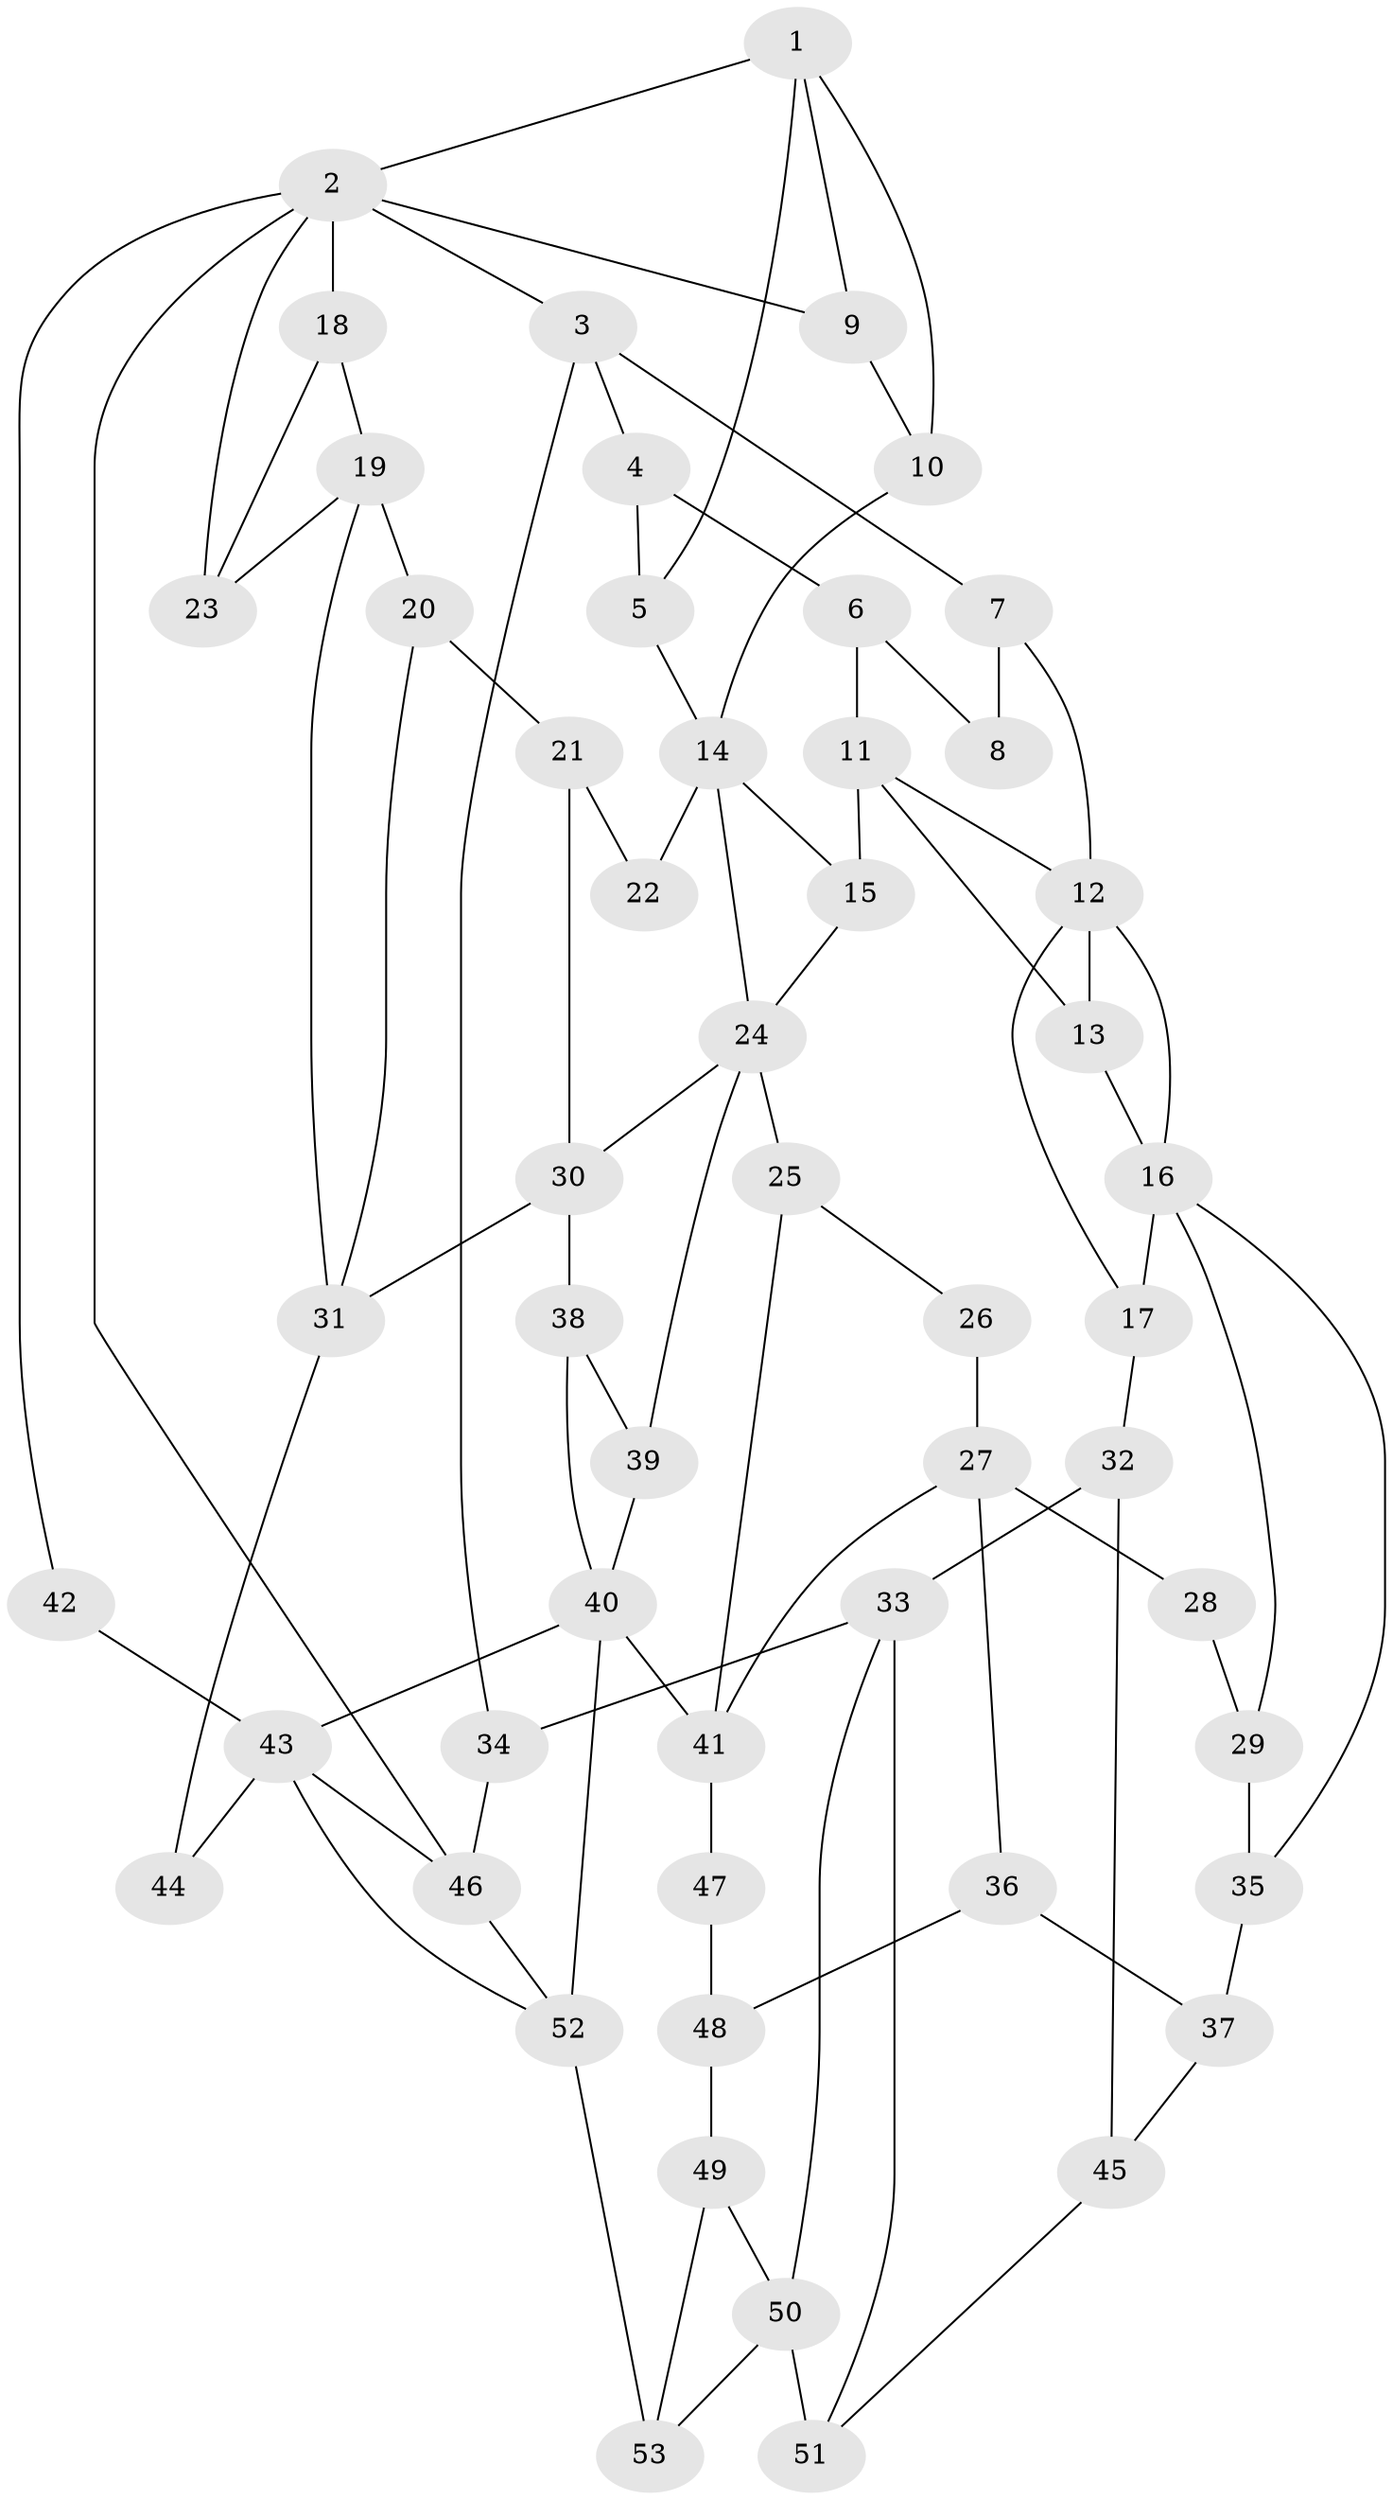 // original degree distribution, {3: 0.018867924528301886, 5: 0.5094339622641509, 6: 0.22641509433962265, 4: 0.24528301886792453}
// Generated by graph-tools (version 1.1) at 2025/38/03/09/25 02:38:32]
// undirected, 53 vertices, 90 edges
graph export_dot {
graph [start="1"]
  node [color=gray90,style=filled];
  1;
  2;
  3;
  4;
  5;
  6;
  7;
  8;
  9;
  10;
  11;
  12;
  13;
  14;
  15;
  16;
  17;
  18;
  19;
  20;
  21;
  22;
  23;
  24;
  25;
  26;
  27;
  28;
  29;
  30;
  31;
  32;
  33;
  34;
  35;
  36;
  37;
  38;
  39;
  40;
  41;
  42;
  43;
  44;
  45;
  46;
  47;
  48;
  49;
  50;
  51;
  52;
  53;
  1 -- 2 [weight=1.0];
  1 -- 5 [weight=1.0];
  1 -- 9 [weight=1.0];
  1 -- 10 [weight=1.0];
  2 -- 3 [weight=1.0];
  2 -- 9 [weight=1.0];
  2 -- 18 [weight=1.0];
  2 -- 23 [weight=1.0];
  2 -- 42 [weight=1.0];
  2 -- 46 [weight=1.0];
  3 -- 4 [weight=1.0];
  3 -- 7 [weight=1.0];
  3 -- 34 [weight=1.0];
  4 -- 5 [weight=1.0];
  4 -- 6 [weight=2.0];
  5 -- 14 [weight=1.0];
  6 -- 8 [weight=2.0];
  6 -- 11 [weight=2.0];
  7 -- 8 [weight=1.0];
  7 -- 12 [weight=1.0];
  9 -- 10 [weight=1.0];
  10 -- 14 [weight=1.0];
  11 -- 12 [weight=1.0];
  11 -- 13 [weight=1.0];
  11 -- 15 [weight=1.0];
  12 -- 13 [weight=1.0];
  12 -- 16 [weight=1.0];
  12 -- 17 [weight=1.0];
  13 -- 16 [weight=1.0];
  14 -- 15 [weight=1.0];
  14 -- 22 [weight=2.0];
  14 -- 24 [weight=1.0];
  15 -- 24 [weight=1.0];
  16 -- 17 [weight=2.0];
  16 -- 29 [weight=1.0];
  16 -- 35 [weight=1.0];
  17 -- 32 [weight=1.0];
  18 -- 19 [weight=1.0];
  18 -- 23 [weight=1.0];
  19 -- 20 [weight=1.0];
  19 -- 23 [weight=1.0];
  19 -- 31 [weight=1.0];
  20 -- 21 [weight=1.0];
  20 -- 31 [weight=1.0];
  21 -- 22 [weight=1.0];
  21 -- 30 [weight=1.0];
  24 -- 25 [weight=1.0];
  24 -- 30 [weight=1.0];
  24 -- 39 [weight=1.0];
  25 -- 26 [weight=1.0];
  25 -- 41 [weight=1.0];
  26 -- 27 [weight=2.0];
  27 -- 28 [weight=2.0];
  27 -- 36 [weight=1.0];
  27 -- 41 [weight=1.0];
  28 -- 29 [weight=1.0];
  29 -- 35 [weight=1.0];
  30 -- 31 [weight=2.0];
  30 -- 38 [weight=1.0];
  31 -- 44 [weight=2.0];
  32 -- 33 [weight=1.0];
  32 -- 45 [weight=1.0];
  33 -- 34 [weight=2.0];
  33 -- 50 [weight=1.0];
  33 -- 51 [weight=2.0];
  34 -- 46 [weight=1.0];
  35 -- 37 [weight=1.0];
  36 -- 37 [weight=1.0];
  36 -- 48 [weight=1.0];
  37 -- 45 [weight=1.0];
  38 -- 39 [weight=1.0];
  38 -- 40 [weight=1.0];
  39 -- 40 [weight=1.0];
  40 -- 41 [weight=2.0];
  40 -- 43 [weight=1.0];
  40 -- 52 [weight=1.0];
  41 -- 47 [weight=2.0];
  42 -- 43 [weight=2.0];
  43 -- 44 [weight=1.0];
  43 -- 46 [weight=1.0];
  43 -- 52 [weight=1.0];
  45 -- 51 [weight=1.0];
  46 -- 52 [weight=1.0];
  47 -- 48 [weight=1.0];
  48 -- 49 [weight=1.0];
  49 -- 50 [weight=1.0];
  49 -- 53 [weight=1.0];
  50 -- 51 [weight=3.0];
  50 -- 53 [weight=1.0];
  52 -- 53 [weight=2.0];
}
